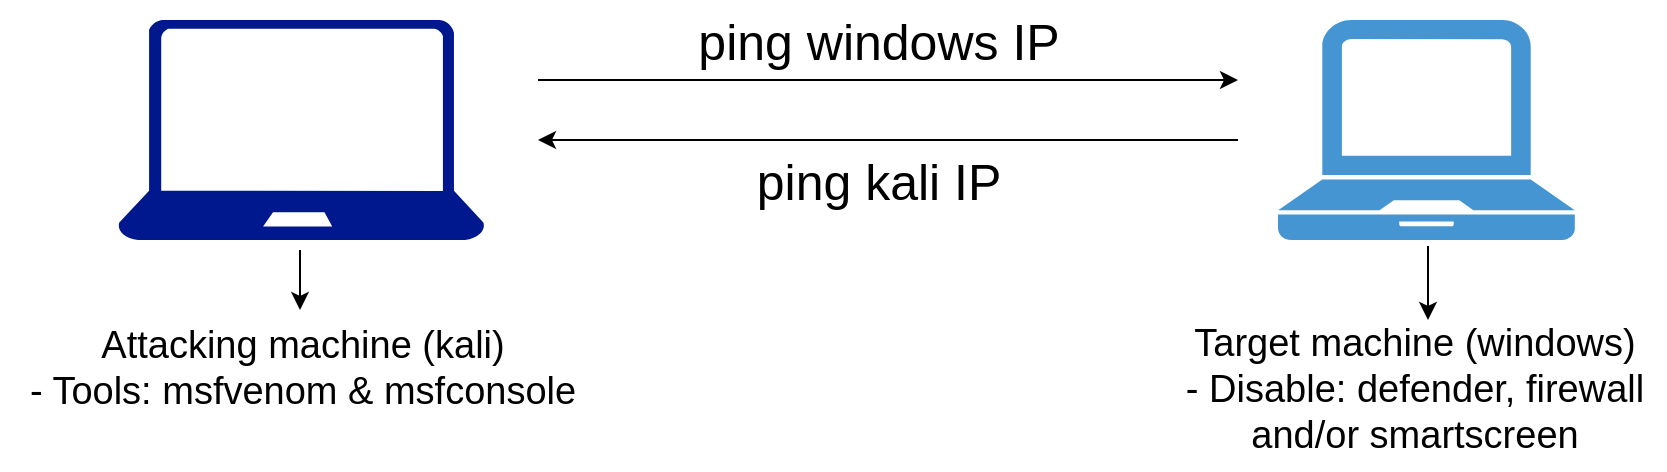 <mxfile version="26.1.1">
  <diagram name="Page-1" id="yvomO6EJj_uZsL-eXXg1">
    <mxGraphModel dx="1042" dy="613" grid="1" gridSize="10" guides="1" tooltips="1" connect="1" arrows="1" fold="1" page="1" pageScale="1" pageWidth="850" pageHeight="1100" math="0" shadow="0">
      <root>
        <mxCell id="0" />
        <mxCell id="1" parent="0" />
        <mxCell id="xrJmwcRLbOB11xtslIuc-1" value="" style="sketch=0;aspect=fixed;pointerEvents=1;shadow=0;dashed=0;html=1;strokeColor=none;labelPosition=center;verticalLabelPosition=bottom;verticalAlign=top;align=center;fillColor=#00188D;shape=mxgraph.azure.laptop" vertex="1" parent="1">
          <mxGeometry x="60" y="30" width="183.33" height="110" as="geometry" />
        </mxCell>
        <mxCell id="xrJmwcRLbOB11xtslIuc-2" value="" style="pointerEvents=1;shadow=0;dashed=0;html=1;strokeColor=none;fillColor=#4495D1;labelPosition=center;verticalLabelPosition=bottom;verticalAlign=top;align=center;outlineConnect=0;shape=mxgraph.veeam.laptop;" vertex="1" parent="1">
          <mxGeometry x="640" y="30" width="148.4" height="110" as="geometry" />
        </mxCell>
        <mxCell id="xrJmwcRLbOB11xtslIuc-3" value="" style="endArrow=classic;html=1;rounded=0;" edge="1" parent="1">
          <mxGeometry width="50" height="50" relative="1" as="geometry">
            <mxPoint x="270" y="60" as="sourcePoint" />
            <mxPoint x="620" y="60" as="targetPoint" />
          </mxGeometry>
        </mxCell>
        <mxCell id="xrJmwcRLbOB11xtslIuc-4" value="" style="endArrow=classic;html=1;rounded=0;" edge="1" parent="1">
          <mxGeometry width="50" height="50" relative="1" as="geometry">
            <mxPoint x="620" y="90" as="sourcePoint" />
            <mxPoint x="270" y="90" as="targetPoint" />
          </mxGeometry>
        </mxCell>
        <mxCell id="xrJmwcRLbOB11xtslIuc-8" value="ping windows IP" style="text;html=1;align=center;verticalAlign=middle;resizable=0;points=[];autosize=1;strokeColor=none;fillColor=none;fontSize=25;" vertex="1" parent="1">
          <mxGeometry x="340" y="20" width="200" height="40" as="geometry" />
        </mxCell>
        <mxCell id="xrJmwcRLbOB11xtslIuc-10" value="ping kali IP" style="text;html=1;align=center;verticalAlign=middle;resizable=0;points=[];autosize=1;strokeColor=none;fillColor=none;fontSize=25;" vertex="1" parent="1">
          <mxGeometry x="365" y="90" width="150" height="40" as="geometry" />
        </mxCell>
        <mxCell id="xrJmwcRLbOB11xtslIuc-12" value="" style="endArrow=classic;html=1;rounded=0;" edge="1" parent="1">
          <mxGeometry width="50" height="50" relative="1" as="geometry">
            <mxPoint x="151" y="145" as="sourcePoint" />
            <mxPoint x="151" y="175" as="targetPoint" />
          </mxGeometry>
        </mxCell>
        <mxCell id="xrJmwcRLbOB11xtslIuc-13" value="&lt;span style=&quot;font-size: 19px;&quot;&gt;Attacking machine (kali)&lt;/span&gt;&lt;div&gt;&lt;span style=&quot;font-size: 19px;&quot;&gt;- Tools: msfvenom &amp;amp; msfconsole&lt;/span&gt;&lt;/div&gt;" style="text;html=1;align=center;verticalAlign=middle;resizable=0;points=[];autosize=1;strokeColor=none;fillColor=none;" vertex="1" parent="1">
          <mxGeometry x="1.66" y="174" width="300" height="60" as="geometry" />
        </mxCell>
        <mxCell id="xrJmwcRLbOB11xtslIuc-15" value="" style="edgeStyle=orthogonalEdgeStyle;rounded=0;orthogonalLoop=1;jettySize=auto;html=1;" edge="1" parent="1">
          <mxGeometry relative="1" as="geometry">
            <mxPoint x="715" y="143" as="sourcePoint" />
            <mxPoint x="715" y="180" as="targetPoint" />
            <Array as="points">
              <mxPoint x="715" y="170" />
              <mxPoint x="715" y="170" />
            </Array>
          </mxGeometry>
        </mxCell>
        <mxCell id="xrJmwcRLbOB11xtslIuc-19" value="&lt;font style=&quot;font-size: 19px;&quot;&gt;Target machine (windows)&lt;/font&gt;&lt;div&gt;&lt;span style=&quot;font-size: 19px;&quot;&gt;- Disable: defender, firewall&lt;/span&gt;&lt;/div&gt;&lt;div&gt;&lt;span style=&quot;font-size: 19px;&quot;&gt;and/or smartscreen&lt;/span&gt;&lt;/div&gt;" style="text;html=1;align=center;verticalAlign=middle;resizable=0;points=[];autosize=1;strokeColor=none;fillColor=none;" vertex="1" parent="1">
          <mxGeometry x="583" y="175" width="250" height="80" as="geometry" />
        </mxCell>
      </root>
    </mxGraphModel>
  </diagram>
</mxfile>

